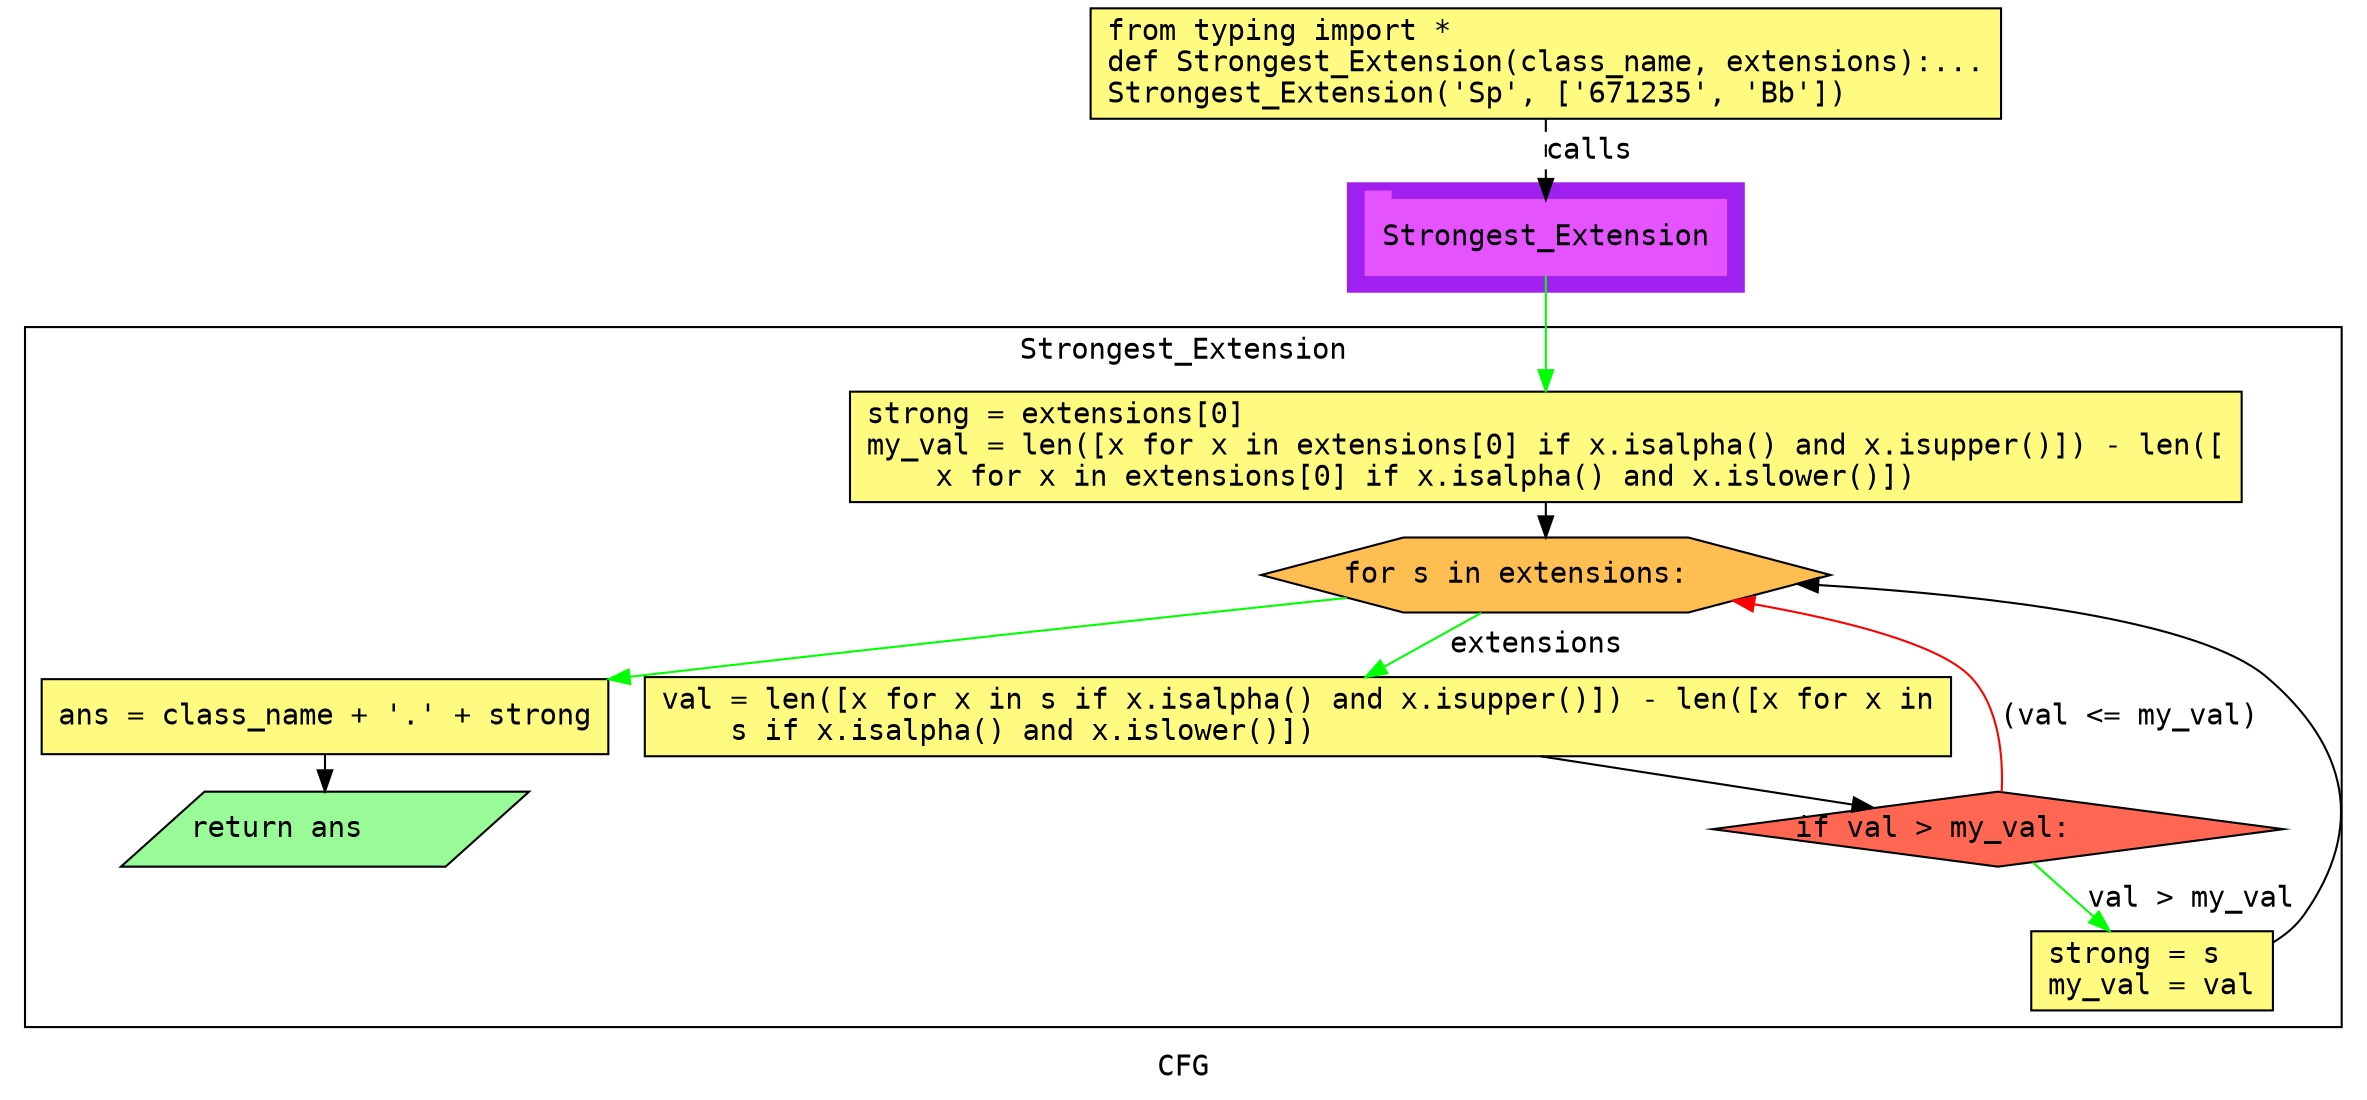 digraph cluster116CFG {
	graph [bb="0,0,1128,520",
		compound=True,
		fontname="DejaVu Sans Mono",
		label=CFG,
		lheight=0.21,
		lp="564,11.5",
		lwidth=0.35,
		pack=False,
		rankdir=TB,
		ranksep=0.02
	];
	node [fontname="DejaVu Sans Mono",
		label="\N"
	];
	edge [fontname="DejaVu Sans Mono"];
	subgraph cluster_1 {
		graph [bb="643,384,833,436",
			color=purple,
			compound=true,
			fontname="DejaVu Sans Mono",
			label="",
			rankdir=TB,
			ranksep=0.02,
			shape=tab,
			style=filled
		];
		node [fontname="DejaVu Sans Mono"];
		edge [fontname="DejaVu Sans Mono"];
		25	[color="#E552FF",
			height=0.5,
			label=Strongest_Extension,
			linenum="[18]",
			pos="738,410",
			shape=tab,
			style=filled,
			width=2.4028];
	}
	subgraph cluster0Strongest_Extension {
		graph [bb="8,31,1120,367",
			compound=True,
			fontname="DejaVu Sans Mono",
			label=Strongest_Extension,
			lheight=0.21,
			lp="564,355.5",
			lwidth=2.18,
			pack=False,
			rankdir=TB,
			ranksep=0.02
		];
		node [fontname="DejaVu Sans Mono"];
		edge [fontname="DejaVu Sans Mono"];
		subgraph cluster_3 {
			graph [color=purple,
				compound=true,
				fontname="DejaVu Sans Mono",
				label="",
				rankdir=TB,
				ranksep=0.02,
				shape=tab,
				style=filled
			];
			node [fontname="DejaVu Sans Mono"];
			edge [fontname="DejaVu Sans Mono"];
		}
		subgraph cluster_11 {
			graph [color=purple,
				compound=true,
				fontname="DejaVu Sans Mono",
				label="",
				rankdir=TB,
				ranksep=0.02,
				shape=tab,
				style=filled
			];
			node [fontname="DejaVu Sans Mono"];
			edge [fontname="DejaVu Sans Mono"];
		}
		3	[fillcolor="#FFFB81",
			height=0.73611,
			label="strong = extensions[0]\lmy_val = len([x for x in extensions[0] if x.isalpha() and x.isupper()]) - len([\l    x for x in extensions[\
0] if x.isalpha() and x.islower()])\l",
			linenum="[5, 6]",
			pos="738,309.5",
			shape=rectangle,
			style="filled,solid",
			width=9.2778];
		10	[fillcolor="#FFBE52",
			height=0.5,
			label="for s in extensions:\l",
			linenum="[8]",
			pos="738,248",
			shape=hexagon,
			style="filled,solid",
			width=3.7941];
		3 -> 10	[color=black,
			pos="e,738,266.14 738,282.92 738,280.71 738,278.46 738,276.23"];
		11	[fillcolor="#FFFB81",
			height=0.52778,
			label="val = len([x for x in s if x.isalpha() and x.isupper()]) - len([x for x in\l    s if x.isalpha() and x.islower()])\l",
			linenum="[9]",
			pos="619,180",
			shape=rectangle,
			style="filled,solid",
			width=8.7083];
		10 -> 11	[color=green,
			label=extensions,
			lp="733.5,214.5",
			pos="e,651.46,199 707.04,229.83 692.77,221.91 675.62,212.4 660.26,203.88"];
		12	[fillcolor="#FFFB81",
			height=0.5,
			label="ans = class_name + '.' + strong\l",
			linenum="[15]",
			pos="152,180",
			shape=rectangle,
			style="filled,solid",
			width=3.7778];
		10 -> 12	[color=green,
			pos="e,288.22,197.97 642.46,237.02 555.47,227.84 423.15,213.63 298.34,199.15"];
		19	[fillcolor="#FF6752",
			height=0.5,
			label="if val > my_val:\l",
			linenum="[11]",
			pos="955,126",
			shape=diamond,
			style="filled,solid",
			width=3.8043];
		11 -> 19	[color=black,
			pos="e,895.24,136.25 735.57,160.96 785.41,153.25 841.92,144.5 885.12,137.82"];
		19 -> 10	[color=red,
			label="(val <= my_val)",
			lp="1018,180",
			pos="e,827.98,235.67 956.8,143.87 957.55,160.12 955.9,184.35 942,199 927.1,214.7 881.97,226.18 837.94,233.97"];
		20	[fillcolor="#FFFB81",
			height=0.52778,
			label="strong = s\lmy_val = val\l",
			linenum="[12, 13]",
			pos="1029,58",
			shape=rectangle,
			style="filled,solid",
			width=1.6111];
		19 -> 20	[color=green,
			label="val > my_val",
			lp="1048,92.5",
			pos="e,1008.6,77.21 971.79,110.02 980.41,102.34 991.13,92.778 1001,84.015"];
		20 -> 10	[color=black,
			pos="e,858.73,243.76 1087.2,71.734 1093,75.162 1098.1,79.503 1102,85 1131.6,126.92 1123.1,165.78 1084,199 1051.9,226.27 952.84,238.08 \
868.89,243.17"];
		22	[fillcolor="#98fb98",
			height=0.5,
			label="return ans\l",
			linenum="[16]",
			pos="152,126",
			shape=parallelogram,
			style="filled,solid",
			width=2.6206];
		12 -> 22	[color=black,
			pos="e,152,144.24 152,161.97 152,159.57 152,157.06 152,154.52"];
	}
	1	[fillcolor="#FFFB81",
		height=0.73611,
		label="from typing import *\ldef Strongest_Extension(class_name, extensions):...\lStrongest_Extension('Sp', ['671235', 'Bb'])\l",
		linenum="[1]",
		pos="738,493.5",
		shape=rectangle,
		style="filled,solid",
		width=6.0694];
	1 -> 25	[label=calls,
		lp="759,451.5",
		pos="e,738,428.13 738,466.71 738,457.66 738,447.47 738,438.3",
		style=dashed];
	25 -> 3	[color=green,
		pos="e,738,336.34 738,391.84 738,379.39 738,362.1 738,346.65"];
}

